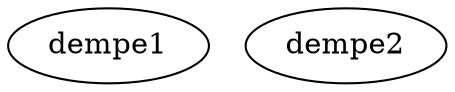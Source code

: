 /* Created by mdot for Matlab */
digraph m2html {

  dempe1 [URL="dempe1.html"];
  dempe2 [URL="dempe2.html"];
}